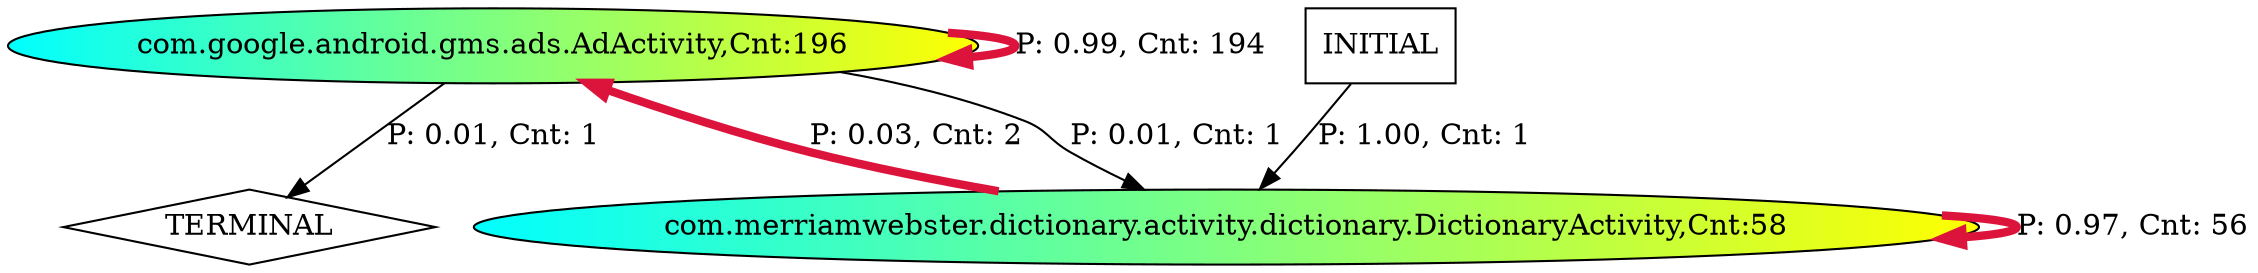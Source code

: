 digraph G {
  0 [label="com.google.android.gms.ads.AdActivity,Cnt:196", fillcolor="cyan:yellow", style="filled"];
  1 [label="com.merriamwebster.dictionary.activity.dictionary.DictionaryActivity,Cnt:58", fillcolor="cyan:yellow", style="filled"];
  2 [label="TERMINAL",shape=diamond];
  3 [label="INITIAL",shape=box];
0->0 [label="P: 0.99, Cnt: 194", color="crimson", penwidth=4];
1->1 [label="P: 0.97, Cnt: 56", color="crimson", penwidth=4];
1->0 [label="P: 0.03, Cnt: 2", color="crimson", penwidth=4];
0->1 [label="P: 0.01, Cnt: 1"];
0->2 [label="P: 0.01, Cnt: 1"];
3->1 [label="P: 1.00, Cnt: 1"];
}
